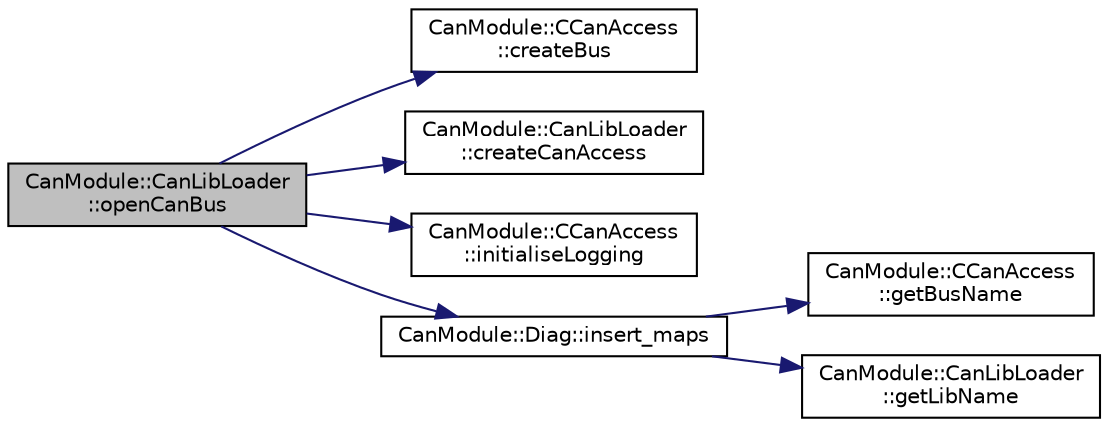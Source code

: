 digraph "CanModule::CanLibLoader::openCanBus"
{
 // LATEX_PDF_SIZE
  edge [fontname="Helvetica",fontsize="10",labelfontname="Helvetica",labelfontsize="10"];
  node [fontname="Helvetica",fontsize="10",shape=record];
  rankdir="LR";
  Node1 [label="CanModule::CanLibLoader\l::openCanBus",height=0.2,width=0.4,color="black", fillcolor="grey75", style="filled", fontcolor="black",tooltip=" "];
  Node1 -> Node2 [color="midnightblue",fontsize="10",style="solid"];
  Node2 [label="CanModule::CCanAccess\l::createBus",height=0.2,width=0.4,color="black", fillcolor="white", style="filled",URL="$classCanModule_1_1CCanAccess.html#a2ef435a5fb9896dbb70bc0e149fa0549",tooltip=" "];
  Node1 -> Node3 [color="midnightblue",fontsize="10",style="solid"];
  Node3 [label="CanModule::CanLibLoader\l::createCanAccess",height=0.2,width=0.4,color="black", fillcolor="white", style="filled",URL="$classCanModule_1_1CanLibLoader.html#a69dc0bf543d395f60bb8701339f99e29",tooltip=" "];
  Node1 -> Node4 [color="midnightblue",fontsize="10",style="solid"];
  Node4 [label="CanModule::CCanAccess\l::initialiseLogging",height=0.2,width=0.4,color="black", fillcolor="white", style="filled",URL="$classCanModule_1_1CCanAccess.html#ab5a430fc27073d92c69659bda261b74d",tooltip=" "];
  Node1 -> Node5 [color="midnightblue",fontsize="10",style="solid"];
  Node5 [label="CanModule::Diag::insert_maps",height=0.2,width=0.4,color="black", fillcolor="white", style="filled",URL="$classCanModule_1_1Diag.html#addd2c4afbe8b21115f487085f3226e8d",tooltip=" "];
  Node5 -> Node6 [color="midnightblue",fontsize="10",style="solid"];
  Node6 [label="CanModule::CCanAccess\l::getBusName",height=0.2,width=0.4,color="black", fillcolor="white", style="filled",URL="$classCanModule_1_1CCanAccess.html#ac3f5126ae36d642217425e21696d19ca",tooltip=" "];
  Node5 -> Node7 [color="midnightblue",fontsize="10",style="solid"];
  Node7 [label="CanModule::CanLibLoader\l::getLibName",height=0.2,width=0.4,color="black", fillcolor="white", style="filled",URL="$classCanModule_1_1CanLibLoader.html#a7b4d0043b9715fce19bca9bb4035df0a",tooltip=" "];
}
